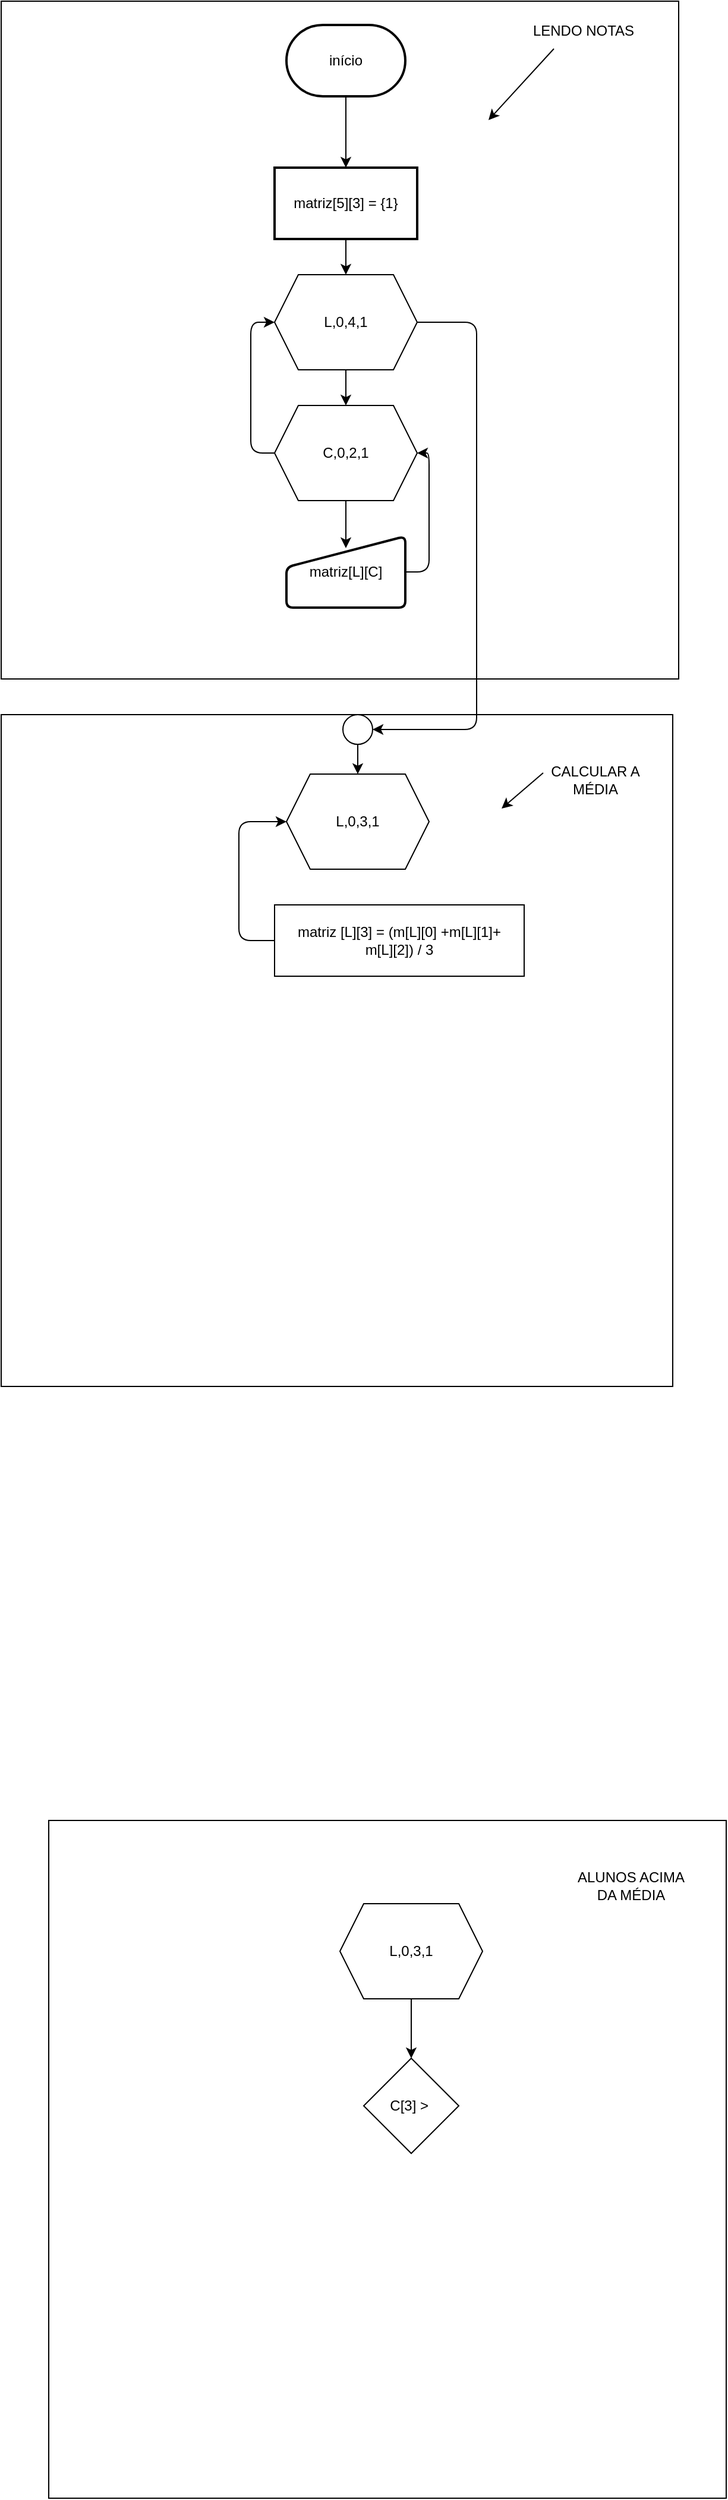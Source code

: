 <mxfile>
    <diagram id="aOdc6_4S75V9nIQuaGPx" name="Page-1">
        <mxGraphModel dx="766" dy="536" grid="1" gridSize="10" guides="1" tooltips="1" connect="1" arrows="1" fold="1" page="1" pageScale="1" pageWidth="850" pageHeight="1100" math="0" shadow="0">
            <root>
                <mxCell id="0"/>
                <mxCell id="1" parent="0"/>
                <mxCell id="20" value="" style="whiteSpace=wrap;html=1;aspect=fixed;" parent="1" vertex="1">
                    <mxGeometry x="40" y="610" width="565" height="565" as="geometry"/>
                </mxCell>
                <mxCell id="11" value="" style="whiteSpace=wrap;html=1;aspect=fixed;" parent="1" vertex="1">
                    <mxGeometry x="40" y="10" width="570" height="570" as="geometry"/>
                </mxCell>
                <mxCell id="4" value="" style="edgeStyle=none;html=1;" parent="1" source="2" target="3" edge="1">
                    <mxGeometry relative="1" as="geometry"/>
                </mxCell>
                <mxCell id="2" value="início" style="strokeWidth=2;html=1;shape=mxgraph.flowchart.terminator;whiteSpace=wrap;" parent="1" vertex="1">
                    <mxGeometry x="280" y="30" width="100" height="60" as="geometry"/>
                </mxCell>
                <mxCell id="6" value="" style="edgeStyle=none;html=1;" parent="1" source="3" target="5" edge="1">
                    <mxGeometry relative="1" as="geometry"/>
                </mxCell>
                <mxCell id="3" value="matriz[5][3] = {1}" style="whiteSpace=wrap;html=1;strokeWidth=2;" parent="1" vertex="1">
                    <mxGeometry x="270" y="150" width="120" height="60" as="geometry"/>
                </mxCell>
                <mxCell id="8" value="" style="edgeStyle=none;html=1;" parent="1" source="5" target="7" edge="1">
                    <mxGeometry relative="1" as="geometry"/>
                </mxCell>
                <mxCell id="37" style="edgeStyle=elbowEdgeStyle;html=1;exitX=1;exitY=0.5;exitDx=0;exitDy=0;entryX=1;entryY=0.5;entryDx=0;entryDy=0;" parent="1" source="5" target="59" edge="1">
                    <mxGeometry relative="1" as="geometry">
                        <Array as="points">
                            <mxPoint x="440" y="480"/>
                            <mxPoint x="440" y="490"/>
                        </Array>
                    </mxGeometry>
                </mxCell>
                <mxCell id="5" value="L,0,4,1" style="shape=hexagon;perimeter=hexagonPerimeter2;whiteSpace=wrap;html=1;fixedSize=1;" parent="1" vertex="1">
                    <mxGeometry x="270" y="240" width="120" height="80" as="geometry"/>
                </mxCell>
                <mxCell id="9" style="edgeStyle=none;html=1;" parent="1" source="7" edge="1">
                    <mxGeometry relative="1" as="geometry">
                        <mxPoint x="330" y="470" as="targetPoint"/>
                    </mxGeometry>
                </mxCell>
                <mxCell id="34" style="edgeStyle=elbowEdgeStyle;html=1;exitX=0;exitY=0.5;exitDx=0;exitDy=0;entryX=0;entryY=0.5;entryDx=0;entryDy=0;" parent="1" source="7" target="5" edge="1">
                    <mxGeometry relative="1" as="geometry">
                        <Array as="points">
                            <mxPoint x="250" y="330"/>
                        </Array>
                    </mxGeometry>
                </mxCell>
                <mxCell id="7" value="C,0,2,1" style="shape=hexagon;perimeter=hexagonPerimeter2;whiteSpace=wrap;html=1;fixedSize=1;" parent="1" vertex="1">
                    <mxGeometry x="270" y="350" width="120" height="80" as="geometry"/>
                </mxCell>
                <mxCell id="33" style="edgeStyle=elbowEdgeStyle;html=1;exitX=1;exitY=0.5;exitDx=0;exitDy=0;entryX=1;entryY=0.5;entryDx=0;entryDy=0;" parent="1" source="10" target="7" edge="1">
                    <mxGeometry relative="1" as="geometry">
                        <Array as="points">
                            <mxPoint x="400" y="440"/>
                        </Array>
                    </mxGeometry>
                </mxCell>
                <mxCell id="10" value="matriz[L][C]" style="html=1;strokeWidth=2;shape=manualInput;whiteSpace=wrap;rounded=1;size=26;arcSize=11;" parent="1" vertex="1">
                    <mxGeometry x="280" y="460" width="100" height="60" as="geometry"/>
                </mxCell>
                <mxCell id="12" value="LENDO NOTAS" style="text;html=1;strokeColor=none;fillColor=none;align=center;verticalAlign=middle;whiteSpace=wrap;rounded=0;" parent="1" vertex="1">
                    <mxGeometry x="480" y="20" width="100" height="30" as="geometry"/>
                </mxCell>
                <mxCell id="17" value="" style="endArrow=classic;html=1;exitX=0.25;exitY=1;exitDx=0;exitDy=0;" parent="1" source="12" edge="1">
                    <mxGeometry width="50" height="50" relative="1" as="geometry">
                        <mxPoint x="500" y="170" as="sourcePoint"/>
                        <mxPoint x="450" y="110" as="targetPoint"/>
                    </mxGeometry>
                </mxCell>
                <mxCell id="21" value="CALCULAR A MÉDIA" style="text;html=1;strokeColor=none;fillColor=none;align=center;verticalAlign=middle;whiteSpace=wrap;rounded=0;" parent="1" vertex="1">
                    <mxGeometry x="490" y="650" width="100" height="30" as="geometry"/>
                </mxCell>
                <mxCell id="22" value="" style="endArrow=classic;html=1;exitX=0.25;exitY=1;exitDx=0;exitDy=0;" parent="1" edge="1">
                    <mxGeometry width="50" height="50" relative="1" as="geometry">
                        <mxPoint x="496" y="659" as="sourcePoint"/>
                        <mxPoint x="461" y="689" as="targetPoint"/>
                    </mxGeometry>
                </mxCell>
                <mxCell id="36" value="L,0,3,1" style="shape=hexagon;perimeter=hexagonPerimeter2;whiteSpace=wrap;html=1;fixedSize=1;" parent="1" vertex="1">
                    <mxGeometry x="280" y="660" width="120" height="80" as="geometry"/>
                </mxCell>
                <mxCell id="40" style="edgeStyle=elbowEdgeStyle;html=1;exitX=0;exitY=0.5;exitDx=0;exitDy=0;entryX=0;entryY=0.5;entryDx=0;entryDy=0;" parent="1" source="62" target="36" edge="1">
                    <mxGeometry relative="1" as="geometry">
                        <Array as="points">
                            <mxPoint x="240" y="750"/>
                        </Array>
                        <mxPoint x="280" y="810" as="sourcePoint"/>
                    </mxGeometry>
                </mxCell>
                <mxCell id="60" value="" style="edgeStyle=elbowEdgeStyle;html=1;" parent="1" source="59" target="36" edge="1">
                    <mxGeometry relative="1" as="geometry"/>
                </mxCell>
                <mxCell id="59" value="" style="ellipse;whiteSpace=wrap;html=1;aspect=fixed;" parent="1" vertex="1">
                    <mxGeometry x="327.5" y="610" width="25" height="25" as="geometry"/>
                </mxCell>
                <mxCell id="61" value="" style="whiteSpace=wrap;html=1;aspect=fixed;" parent="1" vertex="1">
                    <mxGeometry x="80" y="1540" width="570" height="570" as="geometry"/>
                </mxCell>
                <mxCell id="62" value="matriz [L][3] = (m[L][0] +m[L][1]+&lt;br&gt;m[L][2]) / 3" style="rounded=0;whiteSpace=wrap;html=1;" parent="1" vertex="1">
                    <mxGeometry x="270" y="770" width="210" height="60" as="geometry"/>
                </mxCell>
                <mxCell id="64" value="ALUNOS ACIMA DA MÉDIA" style="text;html=1;strokeColor=none;fillColor=none;align=center;verticalAlign=middle;whiteSpace=wrap;rounded=0;" vertex="1" parent="1">
                    <mxGeometry x="520" y="1580" width="100" height="30" as="geometry"/>
                </mxCell>
                <mxCell id="76" value="" style="edgeStyle=elbowEdgeStyle;html=1;" edge="1" parent="1" source="67" target="75">
                    <mxGeometry relative="1" as="geometry"/>
                </mxCell>
                <mxCell id="67" value="L,0,3,1" style="shape=hexagon;perimeter=hexagonPerimeter2;whiteSpace=wrap;html=1;fixedSize=1;" vertex="1" parent="1">
                    <mxGeometry x="325" y="1610" width="120" height="80" as="geometry"/>
                </mxCell>
                <mxCell id="75" value="C[3] &amp;gt;&amp;nbsp;" style="rhombus;whiteSpace=wrap;html=1;" vertex="1" parent="1">
                    <mxGeometry x="345" y="1740" width="80" height="80" as="geometry"/>
                </mxCell>
            </root>
        </mxGraphModel>
    </diagram>
</mxfile>